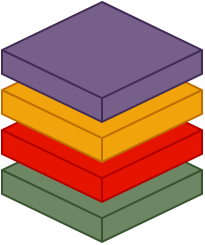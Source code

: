 <mxfile version="24.6.4" type="device">
  <diagram name="Page-1" id="uTn-evIf6Q-hgHV7F_A3">
    <mxGraphModel dx="1688" dy="703" grid="1" gridSize="10" guides="1" tooltips="1" connect="1" arrows="1" fold="1" page="1" pageScale="1" pageWidth="850" pageHeight="1100" math="0" shadow="0">
      <root>
        <mxCell id="0" />
        <mxCell id="1" parent="0" />
        <mxCell id="UyPC5gKtdMc87XSLSW9K-4" value="" style="html=1;shape=mxgraph.basic.isocube;isoAngle=15;fillColor=#6d8764;fontColor=#ffffff;strokeColor=#3A5431;" vertex="1" parent="1">
          <mxGeometry x="260" y="610" width="100" height="60" as="geometry" />
        </mxCell>
        <mxCell id="UyPC5gKtdMc87XSLSW9K-27" value="" style="html=1;shape=mxgraph.basic.isocube;isoAngle=15;fillColor=#e51400;fontColor=#ffffff;strokeColor=#B20000;" vertex="1" parent="1">
          <mxGeometry x="260" y="590" width="100" height="60" as="geometry" />
        </mxCell>
        <mxCell id="UyPC5gKtdMc87XSLSW9K-28" value="" style="html=1;shape=mxgraph.basic.isocube;isoAngle=15;fillColor=#f0a30a;fontColor=#000000;strokeColor=#BD7000;" vertex="1" parent="1">
          <mxGeometry x="260" y="570" width="100" height="60" as="geometry" />
        </mxCell>
        <mxCell id="UyPC5gKtdMc87XSLSW9K-29" value="" style="html=1;shape=mxgraph.basic.isocube;isoAngle=15;fillColor=#76608a;fontColor=#ffffff;strokeColor=#432D57;" vertex="1" parent="1">
          <mxGeometry x="260" y="550" width="100" height="60" as="geometry" />
        </mxCell>
      </root>
    </mxGraphModel>
  </diagram>
</mxfile>